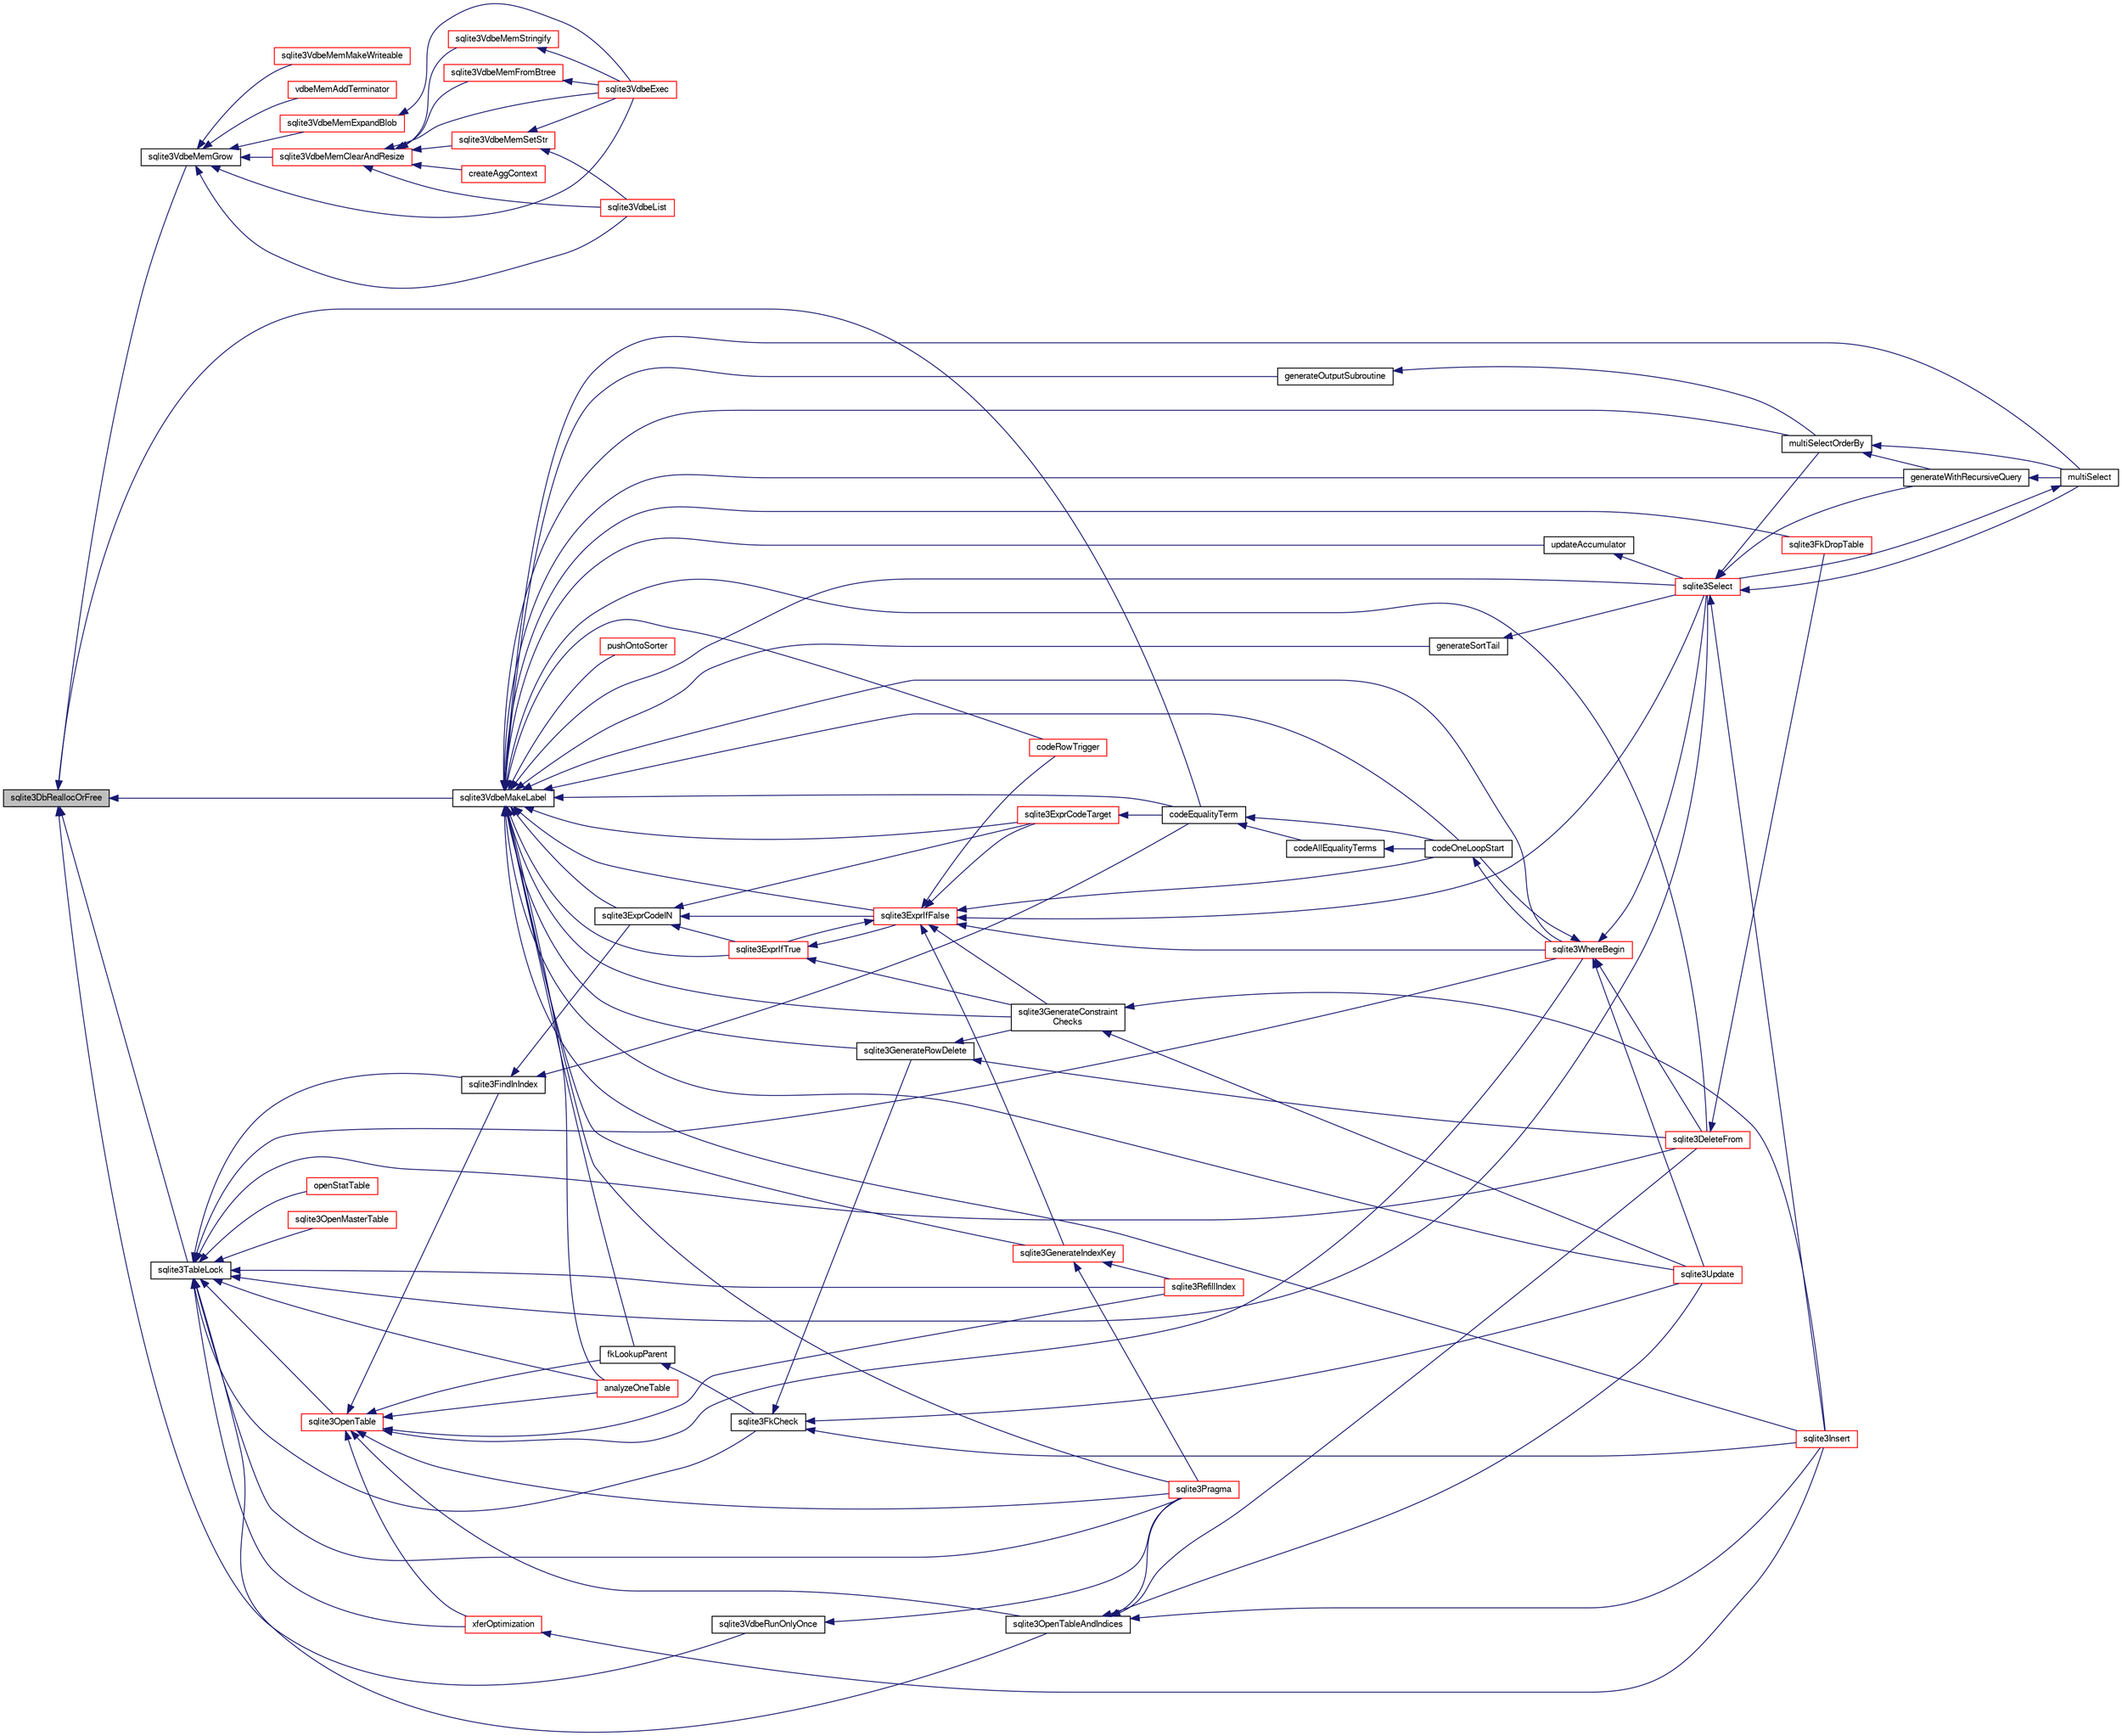 digraph "sqlite3DbReallocOrFree"
{
  edge [fontname="FreeSans",fontsize="10",labelfontname="FreeSans",labelfontsize="10"];
  node [fontname="FreeSans",fontsize="10",shape=record];
  rankdir="LR";
  Node491034 [label="sqlite3DbReallocOrFree",height=0.2,width=0.4,color="black", fillcolor="grey75", style="filled", fontcolor="black"];
  Node491034 -> Node491035 [dir="back",color="midnightblue",fontsize="10",style="solid",fontname="FreeSans"];
  Node491035 [label="sqlite3VdbeMemGrow",height=0.2,width=0.4,color="black", fillcolor="white", style="filled",URL="$sqlite3_8c.html#aba753c9690ae0ba31b5100945cf29447"];
  Node491035 -> Node491036 [dir="back",color="midnightblue",fontsize="10",style="solid",fontname="FreeSans"];
  Node491036 [label="sqlite3VdbeMemClearAndResize",height=0.2,width=0.4,color="red", fillcolor="white", style="filled",URL="$sqlite3_8c.html#add082be4aa46084ecdf023cfac898231"];
  Node491036 -> Node491037 [dir="back",color="midnightblue",fontsize="10",style="solid",fontname="FreeSans"];
  Node491037 [label="sqlite3VdbeMemStringify",height=0.2,width=0.4,color="red", fillcolor="white", style="filled",URL="$sqlite3_8c.html#aaf8a4e6bd1059297d279570e30b7680a"];
  Node491037 -> Node491045 [dir="back",color="midnightblue",fontsize="10",style="solid",fontname="FreeSans"];
  Node491045 [label="sqlite3VdbeExec",height=0.2,width=0.4,color="red", fillcolor="white", style="filled",URL="$sqlite3_8c.html#a8ce40a614bdc56719c4d642b1e4dfb21"];
  Node491036 -> Node491861 [dir="back",color="midnightblue",fontsize="10",style="solid",fontname="FreeSans"];
  Node491861 [label="sqlite3VdbeMemSetStr",height=0.2,width=0.4,color="red", fillcolor="white", style="filled",URL="$sqlite3_8c.html#a9697bec7c3b512483638ea3646191d7d"];
  Node491861 -> Node491538 [dir="back",color="midnightblue",fontsize="10",style="solid",fontname="FreeSans"];
  Node491538 [label="sqlite3VdbeList",height=0.2,width=0.4,color="red", fillcolor="white", style="filled",URL="$sqlite3_8c.html#a61f5dfb765135a9982025bab8944f7fd"];
  Node491861 -> Node491045 [dir="back",color="midnightblue",fontsize="10",style="solid",fontname="FreeSans"];
  Node491036 -> Node491383 [dir="back",color="midnightblue",fontsize="10",style="solid",fontname="FreeSans"];
  Node491383 [label="sqlite3VdbeMemFromBtree",height=0.2,width=0.4,color="red", fillcolor="white", style="filled",URL="$sqlite3_8c.html#a2f4630d8648b1bf4ffcda8c6813518d2"];
  Node491383 -> Node491045 [dir="back",color="midnightblue",fontsize="10",style="solid",fontname="FreeSans"];
  Node491036 -> Node491538 [dir="back",color="midnightblue",fontsize="10",style="solid",fontname="FreeSans"];
  Node491036 -> Node491890 [dir="back",color="midnightblue",fontsize="10",style="solid",fontname="FreeSans"];
  Node491890 [label="createAggContext",height=0.2,width=0.4,color="red", fillcolor="white", style="filled",URL="$sqlite3_8c.html#a843c998f50da4010b570948408f90fb9"];
  Node491036 -> Node491045 [dir="back",color="midnightblue",fontsize="10",style="solid",fontname="FreeSans"];
  Node491035 -> Node491899 [dir="back",color="midnightblue",fontsize="10",style="solid",fontname="FreeSans"];
  Node491899 [label="sqlite3VdbeMemMakeWriteable",height=0.2,width=0.4,color="red", fillcolor="white", style="filled",URL="$sqlite3_8c.html#afabdd8032205a36c69ad191c6bbb6a34"];
  Node491035 -> Node491905 [dir="back",color="midnightblue",fontsize="10",style="solid",fontname="FreeSans"];
  Node491905 [label="sqlite3VdbeMemExpandBlob",height=0.2,width=0.4,color="red", fillcolor="white", style="filled",URL="$sqlite3_8c.html#afa1d06c05f058623f190c05aac4a5c7c"];
  Node491905 -> Node491045 [dir="back",color="midnightblue",fontsize="10",style="solid",fontname="FreeSans"];
  Node491035 -> Node491906 [dir="back",color="midnightblue",fontsize="10",style="solid",fontname="FreeSans"];
  Node491906 [label="vdbeMemAddTerminator",height=0.2,width=0.4,color="red", fillcolor="white", style="filled",URL="$sqlite3_8c.html#a01c7c7c70bf090b2882bce28aa35c4c9"];
  Node491035 -> Node491538 [dir="back",color="midnightblue",fontsize="10",style="solid",fontname="FreeSans"];
  Node491035 -> Node491045 [dir="back",color="midnightblue",fontsize="10",style="solid",fontname="FreeSans"];
  Node491034 -> Node491908 [dir="back",color="midnightblue",fontsize="10",style="solid",fontname="FreeSans"];
  Node491908 [label="sqlite3VdbeMakeLabel",height=0.2,width=0.4,color="black", fillcolor="white", style="filled",URL="$sqlite3_8c.html#acf57ce8fb6f3c634375c019f5ebe66f6"];
  Node491908 -> Node491126 [dir="back",color="midnightblue",fontsize="10",style="solid",fontname="FreeSans"];
  Node491126 [label="sqlite3ExprCodeIN",height=0.2,width=0.4,color="black", fillcolor="white", style="filled",URL="$sqlite3_8c.html#ad9cf4f5b5ffb90c24a4a0900c8626193"];
  Node491126 -> Node491127 [dir="back",color="midnightblue",fontsize="10",style="solid",fontname="FreeSans"];
  Node491127 [label="sqlite3ExprCodeTarget",height=0.2,width=0.4,color="red", fillcolor="white", style="filled",URL="$sqlite3_8c.html#a4f308397a0a3ed299ed31aaa1ae2a293"];
  Node491127 -> Node491162 [dir="back",color="midnightblue",fontsize="10",style="solid",fontname="FreeSans"];
  Node491162 [label="codeEqualityTerm",height=0.2,width=0.4,color="black", fillcolor="white", style="filled",URL="$sqlite3_8c.html#ad88a57073f031452c9843e97f15acc47"];
  Node491162 -> Node491163 [dir="back",color="midnightblue",fontsize="10",style="solid",fontname="FreeSans"];
  Node491163 [label="codeAllEqualityTerms",height=0.2,width=0.4,color="black", fillcolor="white", style="filled",URL="$sqlite3_8c.html#a3095598b812500a4efe41bf17cd49381"];
  Node491163 -> Node491140 [dir="back",color="midnightblue",fontsize="10",style="solid",fontname="FreeSans"];
  Node491140 [label="codeOneLoopStart",height=0.2,width=0.4,color="black", fillcolor="white", style="filled",URL="$sqlite3_8c.html#aa868875120b151c169cc79139ed6e008"];
  Node491140 -> Node491139 [dir="back",color="midnightblue",fontsize="10",style="solid",fontname="FreeSans"];
  Node491139 [label="sqlite3WhereBegin",height=0.2,width=0.4,color="red", fillcolor="white", style="filled",URL="$sqlite3_8c.html#acad049f5c9a96a8118cffd5e5ce89f7c"];
  Node491139 -> Node491089 [dir="back",color="midnightblue",fontsize="10",style="solid",fontname="FreeSans"];
  Node491089 [label="sqlite3DeleteFrom",height=0.2,width=0.4,color="red", fillcolor="white", style="filled",URL="$sqlite3_8c.html#ab9b4b45349188b49eabb23f94608a091"];
  Node491089 -> Node491090 [dir="back",color="midnightblue",fontsize="10",style="solid",fontname="FreeSans"];
  Node491090 [label="sqlite3FkDropTable",height=0.2,width=0.4,color="red", fillcolor="white", style="filled",URL="$sqlite3_8c.html#a1218c6fc74e89152ceaa4760e82f5ef9"];
  Node491139 -> Node491123 [dir="back",color="midnightblue",fontsize="10",style="solid",fontname="FreeSans"];
  Node491123 [label="sqlite3Select",height=0.2,width=0.4,color="red", fillcolor="white", style="filled",URL="$sqlite3_8c.html#a2465ee8c956209ba4b272477b7c21a45"];
  Node491123 -> Node491098 [dir="back",color="midnightblue",fontsize="10",style="solid",fontname="FreeSans"];
  Node491098 [label="sqlite3Insert",height=0.2,width=0.4,color="red", fillcolor="white", style="filled",URL="$sqlite3_8c.html#a5b17c9c2000bae6bdff8e6be48d7dc2b"];
  Node491123 -> Node491146 [dir="back",color="midnightblue",fontsize="10",style="solid",fontname="FreeSans"];
  Node491146 [label="generateWithRecursiveQuery",height=0.2,width=0.4,color="black", fillcolor="white", style="filled",URL="$sqlite3_8c.html#ade2c3663fa9c3b9676507984b9483942"];
  Node491146 -> Node491147 [dir="back",color="midnightblue",fontsize="10",style="solid",fontname="FreeSans"];
  Node491147 [label="multiSelect",height=0.2,width=0.4,color="black", fillcolor="white", style="filled",URL="$sqlite3_8c.html#a6456c61f3d9b2389738753cedfa24fa7"];
  Node491147 -> Node491123 [dir="back",color="midnightblue",fontsize="10",style="solid",fontname="FreeSans"];
  Node491123 -> Node491147 [dir="back",color="midnightblue",fontsize="10",style="solid",fontname="FreeSans"];
  Node491123 -> Node491148 [dir="back",color="midnightblue",fontsize="10",style="solid",fontname="FreeSans"];
  Node491148 [label="multiSelectOrderBy",height=0.2,width=0.4,color="black", fillcolor="white", style="filled",URL="$sqlite3_8c.html#afcdb8488c6f4dfdadaf9f04bca35b808"];
  Node491148 -> Node491146 [dir="back",color="midnightblue",fontsize="10",style="solid",fontname="FreeSans"];
  Node491148 -> Node491147 [dir="back",color="midnightblue",fontsize="10",style="solid",fontname="FreeSans"];
  Node491139 -> Node491099 [dir="back",color="midnightblue",fontsize="10",style="solid",fontname="FreeSans"];
  Node491099 [label="sqlite3Update",height=0.2,width=0.4,color="red", fillcolor="white", style="filled",URL="$sqlite3_8c.html#ac5aa67c46e8cc8174566fabe6809fafa"];
  Node491139 -> Node491140 [dir="back",color="midnightblue",fontsize="10",style="solid",fontname="FreeSans"];
  Node491162 -> Node491140 [dir="back",color="midnightblue",fontsize="10",style="solid",fontname="FreeSans"];
  Node491126 -> Node491130 [dir="back",color="midnightblue",fontsize="10",style="solid",fontname="FreeSans"];
  Node491130 [label="sqlite3ExprIfTrue",height=0.2,width=0.4,color="red", fillcolor="white", style="filled",URL="$sqlite3_8c.html#ad93a55237c23e1b743ab1f59df1a1444"];
  Node491130 -> Node491131 [dir="back",color="midnightblue",fontsize="10",style="solid",fontname="FreeSans"];
  Node491131 [label="sqlite3ExprIfFalse",height=0.2,width=0.4,color="red", fillcolor="white", style="filled",URL="$sqlite3_8c.html#af97ecccb5d56e321e118414b08f65b71"];
  Node491131 -> Node491127 [dir="back",color="midnightblue",fontsize="10",style="solid",fontname="FreeSans"];
  Node491131 -> Node491130 [dir="back",color="midnightblue",fontsize="10",style="solid",fontname="FreeSans"];
  Node491131 -> Node491132 [dir="back",color="midnightblue",fontsize="10",style="solid",fontname="FreeSans"];
  Node491132 [label="sqlite3GenerateIndexKey",height=0.2,width=0.4,color="red", fillcolor="white", style="filled",URL="$sqlite3_8c.html#ab85ac93d5c5e6760f45f07897be7f272"];
  Node491132 -> Node491133 [dir="back",color="midnightblue",fontsize="10",style="solid",fontname="FreeSans"];
  Node491133 [label="sqlite3RefillIndex",height=0.2,width=0.4,color="red", fillcolor="white", style="filled",URL="$sqlite3_8c.html#a17be5b679d9181b961ea9ba4a18d4f80"];
  Node491132 -> Node491122 [dir="back",color="midnightblue",fontsize="10",style="solid",fontname="FreeSans"];
  Node491122 [label="sqlite3Pragma",height=0.2,width=0.4,color="red", fillcolor="white", style="filled",URL="$sqlite3_8c.html#a111391370f58f8e6a6eca51fd34d62ed"];
  Node491131 -> Node491097 [dir="back",color="midnightblue",fontsize="10",style="solid",fontname="FreeSans"];
  Node491097 [label="sqlite3GenerateConstraint\lChecks",height=0.2,width=0.4,color="black", fillcolor="white", style="filled",URL="$sqlite3_8c.html#aef639c1e6a0c0a67ca6e7690ad931bd2"];
  Node491097 -> Node491098 [dir="back",color="midnightblue",fontsize="10",style="solid",fontname="FreeSans"];
  Node491097 -> Node491099 [dir="back",color="midnightblue",fontsize="10",style="solid",fontname="FreeSans"];
  Node491131 -> Node491123 [dir="back",color="midnightblue",fontsize="10",style="solid",fontname="FreeSans"];
  Node491131 -> Node491092 [dir="back",color="midnightblue",fontsize="10",style="solid",fontname="FreeSans"];
  Node491092 [label="codeRowTrigger",height=0.2,width=0.4,color="red", fillcolor="white", style="filled",URL="$sqlite3_8c.html#a463cea5aaaf388b560b206570a0022fc"];
  Node491131 -> Node491140 [dir="back",color="midnightblue",fontsize="10",style="solid",fontname="FreeSans"];
  Node491131 -> Node491139 [dir="back",color="midnightblue",fontsize="10",style="solid",fontname="FreeSans"];
  Node491130 -> Node491097 [dir="back",color="midnightblue",fontsize="10",style="solid",fontname="FreeSans"];
  Node491126 -> Node491131 [dir="back",color="midnightblue",fontsize="10",style="solid",fontname="FreeSans"];
  Node491908 -> Node491127 [dir="back",color="midnightblue",fontsize="10",style="solid",fontname="FreeSans"];
  Node491908 -> Node491130 [dir="back",color="midnightblue",fontsize="10",style="solid",fontname="FreeSans"];
  Node491908 -> Node491131 [dir="back",color="midnightblue",fontsize="10",style="solid",fontname="FreeSans"];
  Node491908 -> Node491490 [dir="back",color="midnightblue",fontsize="10",style="solid",fontname="FreeSans"];
  Node491490 [label="analyzeOneTable",height=0.2,width=0.4,color="red", fillcolor="white", style="filled",URL="$sqlite3_8c.html#a31d4182bf855943a5d0526dbb4987803"];
  Node491908 -> Node491089 [dir="back",color="midnightblue",fontsize="10",style="solid",fontname="FreeSans"];
  Node491908 -> Node491096 [dir="back",color="midnightblue",fontsize="10",style="solid",fontname="FreeSans"];
  Node491096 [label="sqlite3GenerateRowDelete",height=0.2,width=0.4,color="black", fillcolor="white", style="filled",URL="$sqlite3_8c.html#a2c76cbf3027fc18fdbb8cb4cd96b77d9"];
  Node491096 -> Node491089 [dir="back",color="midnightblue",fontsize="10",style="solid",fontname="FreeSans"];
  Node491096 -> Node491097 [dir="back",color="midnightblue",fontsize="10",style="solid",fontname="FreeSans"];
  Node491908 -> Node491132 [dir="back",color="midnightblue",fontsize="10",style="solid",fontname="FreeSans"];
  Node491908 -> Node491500 [dir="back",color="midnightblue",fontsize="10",style="solid",fontname="FreeSans"];
  Node491500 [label="fkLookupParent",height=0.2,width=0.4,color="black", fillcolor="white", style="filled",URL="$sqlite3_8c.html#ac7b0111b1d2e3305a38874a645a86d06"];
  Node491500 -> Node491118 [dir="back",color="midnightblue",fontsize="10",style="solid",fontname="FreeSans"];
  Node491118 [label="sqlite3FkCheck",height=0.2,width=0.4,color="black", fillcolor="white", style="filled",URL="$sqlite3_8c.html#aa38fb76c7d6f48f19772877a41703b92"];
  Node491118 -> Node491096 [dir="back",color="midnightblue",fontsize="10",style="solid",fontname="FreeSans"];
  Node491118 -> Node491098 [dir="back",color="midnightblue",fontsize="10",style="solid",fontname="FreeSans"];
  Node491118 -> Node491099 [dir="back",color="midnightblue",fontsize="10",style="solid",fontname="FreeSans"];
  Node491908 -> Node491090 [dir="back",color="midnightblue",fontsize="10",style="solid",fontname="FreeSans"];
  Node491908 -> Node491098 [dir="back",color="midnightblue",fontsize="10",style="solid",fontname="FreeSans"];
  Node491908 -> Node491097 [dir="back",color="midnightblue",fontsize="10",style="solid",fontname="FreeSans"];
  Node491908 -> Node491122 [dir="back",color="midnightblue",fontsize="10",style="solid",fontname="FreeSans"];
  Node491908 -> Node491151 [dir="back",color="midnightblue",fontsize="10",style="solid",fontname="FreeSans"];
  Node491151 [label="pushOntoSorter",height=0.2,width=0.4,color="red", fillcolor="white", style="filled",URL="$sqlite3_8c.html#a4555397beb584a386e7739cf022a6651"];
  Node491908 -> Node491752 [dir="back",color="midnightblue",fontsize="10",style="solid",fontname="FreeSans"];
  Node491752 [label="generateSortTail",height=0.2,width=0.4,color="black", fillcolor="white", style="filled",URL="$sqlite3_8c.html#a765aecda0868f07068f466b0ad2a103e"];
  Node491752 -> Node491123 [dir="back",color="midnightblue",fontsize="10",style="solid",fontname="FreeSans"];
  Node491908 -> Node491146 [dir="back",color="midnightblue",fontsize="10",style="solid",fontname="FreeSans"];
  Node491908 -> Node491147 [dir="back",color="midnightblue",fontsize="10",style="solid",fontname="FreeSans"];
  Node491908 -> Node491763 [dir="back",color="midnightblue",fontsize="10",style="solid",fontname="FreeSans"];
  Node491763 [label="generateOutputSubroutine",height=0.2,width=0.4,color="black", fillcolor="white", style="filled",URL="$sqlite3_8c.html#a726cb50d2916b29ad5dc1e51f635af25"];
  Node491763 -> Node491148 [dir="back",color="midnightblue",fontsize="10",style="solid",fontname="FreeSans"];
  Node491908 -> Node491148 [dir="back",color="midnightblue",fontsize="10",style="solid",fontname="FreeSans"];
  Node491908 -> Node491149 [dir="back",color="midnightblue",fontsize="10",style="solid",fontname="FreeSans"];
  Node491149 [label="updateAccumulator",height=0.2,width=0.4,color="black", fillcolor="white", style="filled",URL="$sqlite3_8c.html#a1681660dd3ecd50c8727d6e56a537bd9"];
  Node491149 -> Node491123 [dir="back",color="midnightblue",fontsize="10",style="solid",fontname="FreeSans"];
  Node491908 -> Node491123 [dir="back",color="midnightblue",fontsize="10",style="solid",fontname="FreeSans"];
  Node491908 -> Node491092 [dir="back",color="midnightblue",fontsize="10",style="solid",fontname="FreeSans"];
  Node491908 -> Node491099 [dir="back",color="midnightblue",fontsize="10",style="solid",fontname="FreeSans"];
  Node491908 -> Node491162 [dir="back",color="midnightblue",fontsize="10",style="solid",fontname="FreeSans"];
  Node491908 -> Node491140 [dir="back",color="midnightblue",fontsize="10",style="solid",fontname="FreeSans"];
  Node491908 -> Node491139 [dir="back",color="midnightblue",fontsize="10",style="solid",fontname="FreeSans"];
  Node491034 -> Node491909 [dir="back",color="midnightblue",fontsize="10",style="solid",fontname="FreeSans"];
  Node491909 [label="sqlite3VdbeRunOnlyOnce",height=0.2,width=0.4,color="black", fillcolor="white", style="filled",URL="$sqlite3_8c.html#a1b9289e501b3d6f3cdc0a25f97445c6d"];
  Node491909 -> Node491122 [dir="back",color="midnightblue",fontsize="10",style="solid",fontname="FreeSans"];
  Node491034 -> Node491910 [dir="back",color="midnightblue",fontsize="10",style="solid",fontname="FreeSans"];
  Node491910 [label="sqlite3TableLock",height=0.2,width=0.4,color="black", fillcolor="white", style="filled",URL="$sqlite3_8c.html#a13be5e81f379c515f270f6f2a3bb63a7"];
  Node491910 -> Node491125 [dir="back",color="midnightblue",fontsize="10",style="solid",fontname="FreeSans"];
  Node491125 [label="sqlite3FindInIndex",height=0.2,width=0.4,color="black", fillcolor="white", style="filled",URL="$sqlite3_8c.html#af7d8c56ab0231f44bb5f87b3fafeffb2"];
  Node491125 -> Node491126 [dir="back",color="midnightblue",fontsize="10",style="solid",fontname="FreeSans"];
  Node491125 -> Node491162 [dir="back",color="midnightblue",fontsize="10",style="solid",fontname="FreeSans"];
  Node491910 -> Node491223 [dir="back",color="midnightblue",fontsize="10",style="solid",fontname="FreeSans"];
  Node491223 [label="openStatTable",height=0.2,width=0.4,color="red", fillcolor="white", style="filled",URL="$sqlite3_8c.html#aea3da21ca87050c11c23e01f578cc5dc"];
  Node491910 -> Node491490 [dir="back",color="midnightblue",fontsize="10",style="solid",fontname="FreeSans"];
  Node491910 -> Node491756 [dir="back",color="midnightblue",fontsize="10",style="solid",fontname="FreeSans"];
  Node491756 [label="sqlite3OpenMasterTable",height=0.2,width=0.4,color="red", fillcolor="white", style="filled",URL="$sqlite3_8c.html#af09834781ee193f5fe2dc60117210695"];
  Node491910 -> Node491133 [dir="back",color="midnightblue",fontsize="10",style="solid",fontname="FreeSans"];
  Node491910 -> Node491089 [dir="back",color="midnightblue",fontsize="10",style="solid",fontname="FreeSans"];
  Node491910 -> Node491118 [dir="back",color="midnightblue",fontsize="10",style="solid",fontname="FreeSans"];
  Node491910 -> Node491501 [dir="back",color="midnightblue",fontsize="10",style="solid",fontname="FreeSans"];
  Node491501 [label="sqlite3OpenTable",height=0.2,width=0.4,color="red", fillcolor="white", style="filled",URL="$sqlite3_8c.html#aa935d8de28fb95e999736ef792d5a808"];
  Node491501 -> Node491125 [dir="back",color="midnightblue",fontsize="10",style="solid",fontname="FreeSans"];
  Node491501 -> Node491490 [dir="back",color="midnightblue",fontsize="10",style="solid",fontname="FreeSans"];
  Node491501 -> Node491133 [dir="back",color="midnightblue",fontsize="10",style="solid",fontname="FreeSans"];
  Node491501 -> Node491500 [dir="back",color="midnightblue",fontsize="10",style="solid",fontname="FreeSans"];
  Node491501 -> Node491503 [dir="back",color="midnightblue",fontsize="10",style="solid",fontname="FreeSans"];
  Node491503 [label="sqlite3OpenTableAndIndices",height=0.2,width=0.4,color="black", fillcolor="white", style="filled",URL="$sqlite3_8c.html#a14aa7e8abd9fb8406812b9f90560e6ac"];
  Node491503 -> Node491089 [dir="back",color="midnightblue",fontsize="10",style="solid",fontname="FreeSans"];
  Node491503 -> Node491098 [dir="back",color="midnightblue",fontsize="10",style="solid",fontname="FreeSans"];
  Node491503 -> Node491122 [dir="back",color="midnightblue",fontsize="10",style="solid",fontname="FreeSans"];
  Node491503 -> Node491099 [dir="back",color="midnightblue",fontsize="10",style="solid",fontname="FreeSans"];
  Node491501 -> Node491103 [dir="back",color="midnightblue",fontsize="10",style="solid",fontname="FreeSans"];
  Node491103 [label="xferOptimization",height=0.2,width=0.4,color="red", fillcolor="white", style="filled",URL="$sqlite3_8c.html#ae85c90f7d064fe83f4ed930e708855d2"];
  Node491103 -> Node491098 [dir="back",color="midnightblue",fontsize="10",style="solid",fontname="FreeSans"];
  Node491501 -> Node491122 [dir="back",color="midnightblue",fontsize="10",style="solid",fontname="FreeSans"];
  Node491501 -> Node491139 [dir="back",color="midnightblue",fontsize="10",style="solid",fontname="FreeSans"];
  Node491910 -> Node491503 [dir="back",color="midnightblue",fontsize="10",style="solid",fontname="FreeSans"];
  Node491910 -> Node491103 [dir="back",color="midnightblue",fontsize="10",style="solid",fontname="FreeSans"];
  Node491910 -> Node491122 [dir="back",color="midnightblue",fontsize="10",style="solid",fontname="FreeSans"];
  Node491910 -> Node491123 [dir="back",color="midnightblue",fontsize="10",style="solid",fontname="FreeSans"];
  Node491910 -> Node491139 [dir="back",color="midnightblue",fontsize="10",style="solid",fontname="FreeSans"];
  Node491034 -> Node491162 [dir="back",color="midnightblue",fontsize="10",style="solid",fontname="FreeSans"];
}
